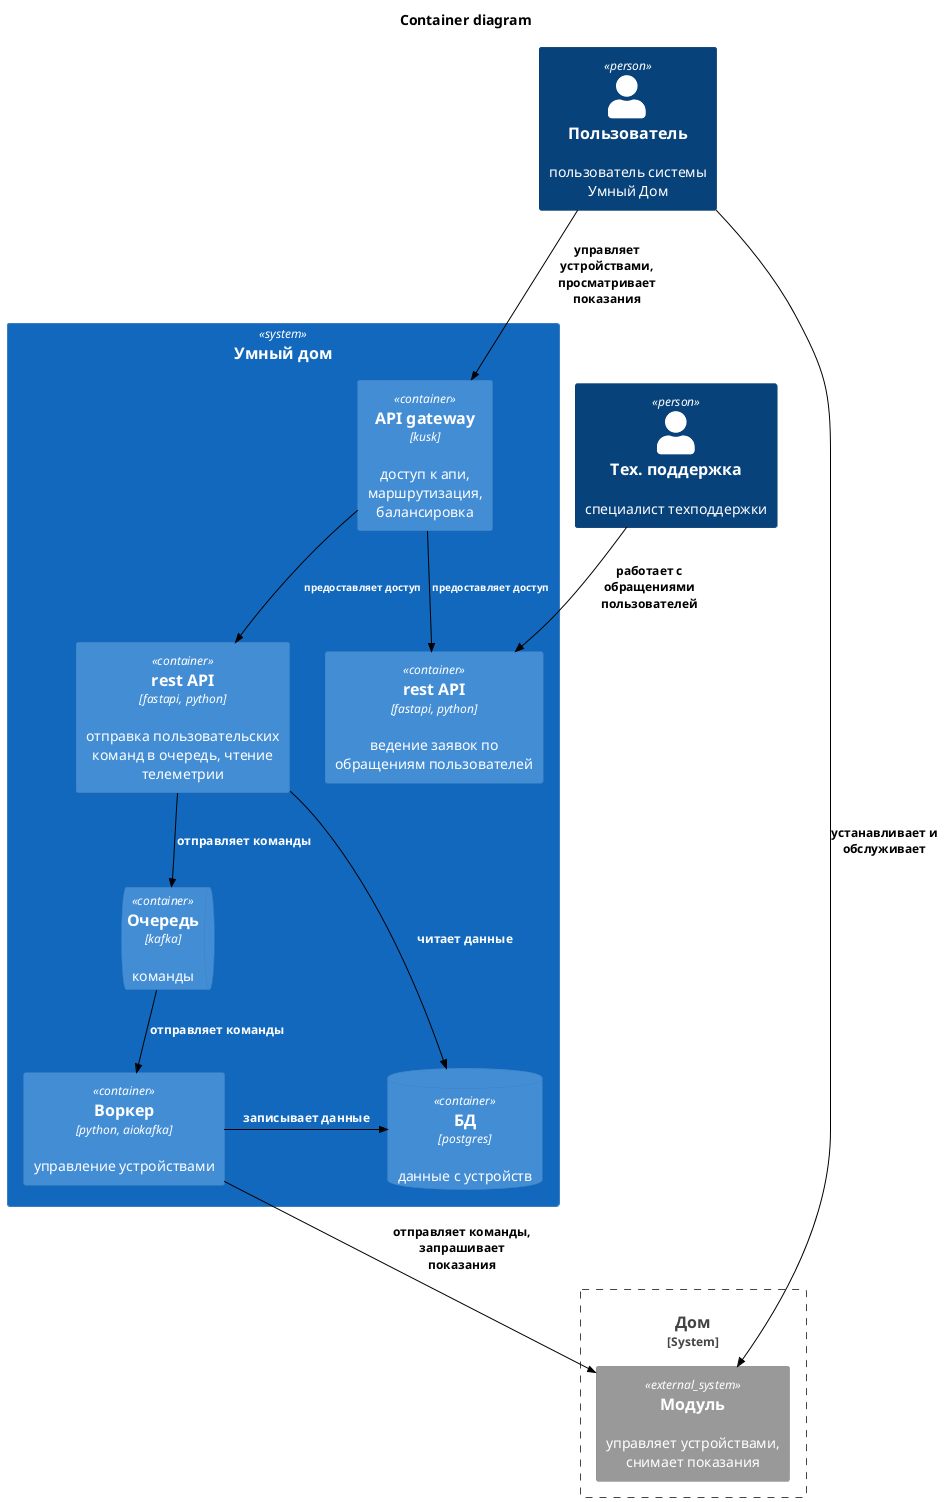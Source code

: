 @startuml

title Container diagram
!include <C4/C4_Container>

Person(user, "Пользователь", "пользователь системы Умный Дом")
Person(employee, "Тех. поддержка", "специалист техподдержки")
UpdateRelStyle($lineColor=black, &textColor=$COLOR_REL_TEXT)

System(Server, "Умный дом") {
    Container(api_gateway, "API gateway", "kusk", "доступ к апи, маршрутизация, балансировка")
    Container(api, "rest API", "fastapi, python", "отправка пользовательских команд в очередь, чтение телеметрии")
    Container(helpdesk, "rest API", "fastapi, python", "ведение заявок по обращениям пользователей")
    ContainerQueue(queue, "Очередь", "kafka", "команды")
    ContainerDb(db, "БД", "postgres", "данные с устройств")
    Container(worker, "Воркер", "python, aiokafka", "управление устройствами")
    Rel(api_gateway, helpdesk, "<color:white><size:10>предоставляет доступ")
    Rel(api_gateway, api, "<color:white><size:10>предоставляет доступ")
    Rel_Down(api, queue, "<color:white>отправляет команды")
    Rel_Down(queue, worker, "<color:white>отправляет команды")
    Rel_Right(api, db, "<color:white>читает данные")
    Rel_Right(worker, db, "<color:white>записывает данные")
}
System_Boundary(House, "Дом") {
    System_Ext(module, "Модуль", "управляет устройствами, снимает показания")
}

Rel(user, api_gateway, "<color:black>управляет устройствами, просматривает показания")
Rel(employee, helpdesk, "<color:black>работает с обращениями пользователей")
Rel(worker, module, "<color:black>отправляет команды, запрашивает показания")
Rel(user, module, "<color:black>устанавливает и обслуживает")

@enduml
